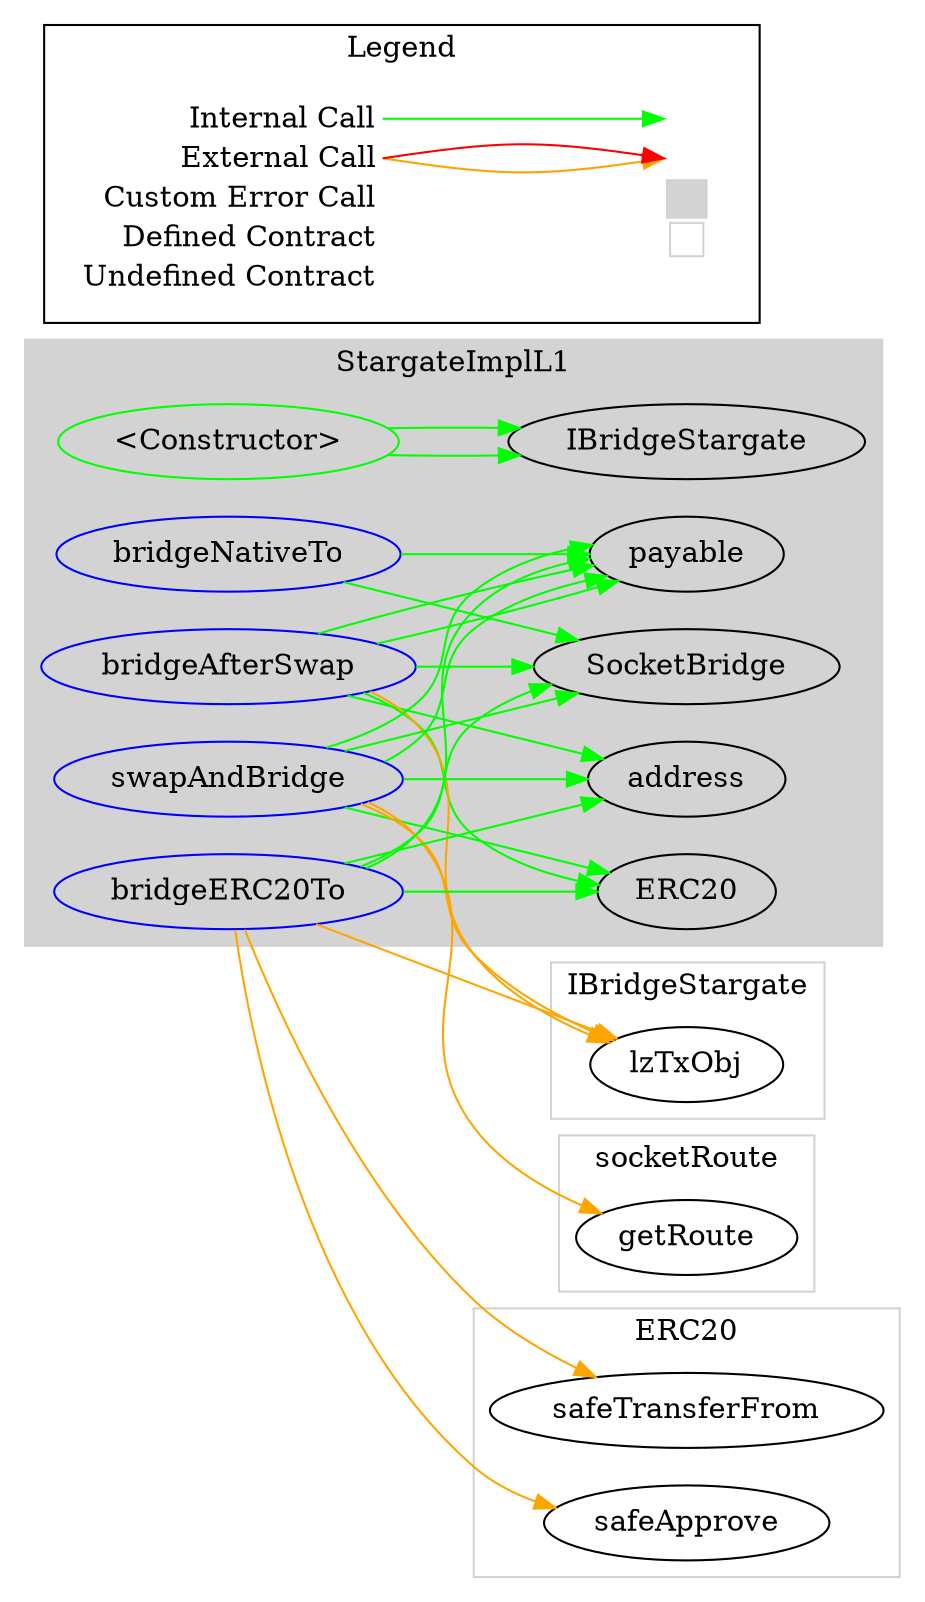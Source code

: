 digraph G {
  graph [ ratio = "auto", page = "100", compound =true ];
subgraph "clusterStargateImplL1" {
  graph [ label = "StargateImplL1", color = "lightgray", style = "filled", bgcolor = "lightgray" ];
  "StargateImplL1.<Constructor>" [ label = "<Constructor>", color = "green" ];
  "StargateImplL1.bridgeAfterSwap" [ label = "bridgeAfterSwap", color = "blue" ];
  "StargateImplL1.swapAndBridge" [ label = "swapAndBridge", color = "blue" ];
  "StargateImplL1.bridgeERC20To" [ label = "bridgeERC20To", color = "blue" ];
  "StargateImplL1.bridgeNativeTo" [ label = "bridgeNativeTo", color = "blue" ];
  "StargateImplL1.IBridgeStargate" [ label = "IBridgeStargate" ];
  "StargateImplL1.payable" [ label = "payable" ];
  "StargateImplL1.ERC20" [ label = "ERC20" ];
  "StargateImplL1.address" [ label = "address" ];
  "StargateImplL1.SocketBridge" [ label = "SocketBridge" ];
}

subgraph "clusterIBridgeStargate" {
  graph [ label = "IBridgeStargate", color = "lightgray" ];
  "IBridgeStargate.lzTxObj" [ label = "lzTxObj" ];
}

subgraph "clustersocketRoute" {
  graph [ label = "socketRoute", color = "lightgray" ];
  "socketRoute.getRoute" [ label = "getRoute" ];
}

subgraph "clusterERC20" {
  graph [ label = "ERC20", color = "lightgray" ];
  "ERC20.safeTransferFrom" [ label = "safeTransferFrom" ];
  "ERC20.safeApprove" [ label = "safeApprove" ];
}

  "StargateImplL1.<Constructor>";
  "StargateImplL1.IBridgeStargate";
  "StargateImplL1.bridgeAfterSwap";
  "StargateImplL1.payable";
  "StargateImplL1.ERC20";
  "StargateImplL1.address";
  "IBridgeStargate.lzTxObj";
  "StargateImplL1.SocketBridge";
  "StargateImplL1.swapAndBridge";
  "socketRoute.getRoute";
  "StargateImplL1.bridgeERC20To";
  "ERC20.safeTransferFrom";
  "ERC20.safeApprove";
  "StargateImplL1.bridgeNativeTo";
  "StargateImplL1.<Constructor>" -> "StargateImplL1.IBridgeStargate" [ color = "green" ];
  "StargateImplL1.<Constructor>" -> "StargateImplL1.IBridgeStargate" [ color = "green" ];
  "StargateImplL1.bridgeAfterSwap" -> "StargateImplL1.payable" [ color = "green" ];
  "StargateImplL1.bridgeAfterSwap" -> "StargateImplL1.ERC20" [ color = "green" ];
  "StargateImplL1.bridgeAfterSwap" -> "StargateImplL1.address" [ color = "green" ];
  "StargateImplL1.bridgeAfterSwap" -> "StargateImplL1.payable" [ color = "green" ];
  "StargateImplL1.bridgeAfterSwap" -> "IBridgeStargate.lzTxObj" [ color = "orange" ];
  "StargateImplL1.bridgeAfterSwap" -> "StargateImplL1.SocketBridge" [ color = "green" ];
  "StargateImplL1.swapAndBridge" -> "socketRoute.getRoute" [ color = "orange" ];
  "StargateImplL1.swapAndBridge" -> "StargateImplL1.payable" [ color = "green" ];
  "StargateImplL1.swapAndBridge" -> "StargateImplL1.ERC20" [ color = "green" ];
  "StargateImplL1.swapAndBridge" -> "StargateImplL1.address" [ color = "green" ];
  "StargateImplL1.swapAndBridge" -> "StargateImplL1.payable" [ color = "green" ];
  "StargateImplL1.swapAndBridge" -> "IBridgeStargate.lzTxObj" [ color = "orange" ];
  "StargateImplL1.swapAndBridge" -> "StargateImplL1.SocketBridge" [ color = "green" ];
  "StargateImplL1.bridgeERC20To" -> "StargateImplL1.ERC20" [ color = "green" ];
  "StargateImplL1.bridgeERC20To" -> "ERC20.safeTransferFrom" [ color = "orange" ];
  "StargateImplL1.bridgeERC20To" -> "ERC20.safeApprove" [ color = "orange" ];
  "StargateImplL1.bridgeERC20To" -> "StargateImplL1.address" [ color = "green" ];
  "StargateImplL1.bridgeERC20To" -> "StargateImplL1.payable" [ color = "green" ];
  "StargateImplL1.bridgeERC20To" -> "IBridgeStargate.lzTxObj" [ color = "orange" ];
  "StargateImplL1.bridgeERC20To" -> "StargateImplL1.SocketBridge" [ color = "green" ];
  "StargateImplL1.bridgeNativeTo" -> "StargateImplL1.payable" [ color = "green" ];
  "StargateImplL1.bridgeNativeTo" -> "StargateImplL1.SocketBridge" [ color = "green" ];


rankdir=LR
node [shape=plaintext]
subgraph cluster_01 { 
label = "Legend";
key [label=<<table border="0" cellpadding="2" cellspacing="0" cellborder="0">
  <tr><td align="right" port="i1">Internal Call</td></tr>
  <tr><td align="right" port="i2">External Call</td></tr>
  <tr><td align="right" port="i2">Custom Error Call</td></tr>
  <tr><td align="right" port="i3">Defined Contract</td></tr>
  <tr><td align="right" port="i4">Undefined Contract</td></tr>
  </table>>]
key2 [label=<<table border="0" cellpadding="2" cellspacing="0" cellborder="0">
  <tr><td port="i1">&nbsp;&nbsp;&nbsp;</td></tr>
  <tr><td port="i2">&nbsp;&nbsp;&nbsp;</td></tr>
  <tr><td port="i3" bgcolor="lightgray">&nbsp;&nbsp;&nbsp;</td></tr>
  <tr><td port="i4">
    <table border="1" cellborder="0" cellspacing="0" cellpadding="7" color="lightgray">
      <tr>
       <td></td>
      </tr>
     </table>
  </td></tr>
  </table>>]
key:i1:e -> key2:i1:w [color="green"]
key:i2:e -> key2:i2:w [color="orange"]
key:i2:e -> key2:i2:w [color="red"]
}
}

